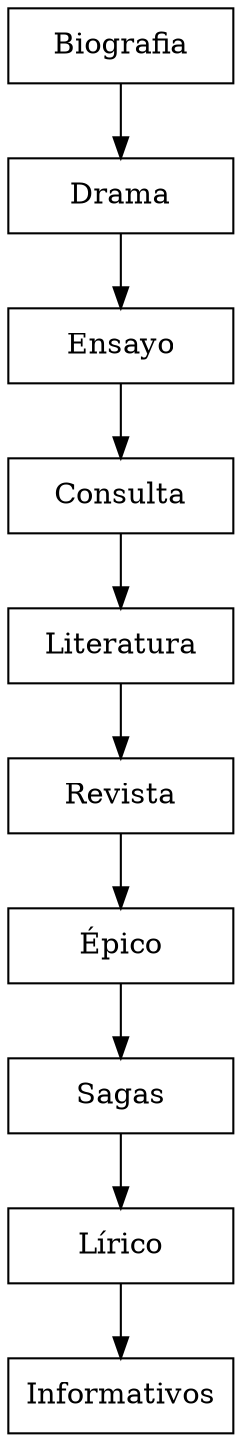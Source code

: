 digraph G{ 

node[ shape = box] 

ABiografia[label = "Biografia
", width=1.5];

ADrama[label = "Drama
", width=1.5];

AEnsayo[label = "Ensayo
", width=1.5];

AConsulta[label = "Consulta
", width=1.5];

ALiteratura[label = "Literatura
", width=1.5];

ARevista[label = "Revista
", width=1.5];

AÉpico[label = "Épico
", width=1.5];

ASagas[label = "Sagas
", width=1.5];

ALírico[label = "Lírico
", width=1.5];

AInformativos[label = "Informativos
", width=1.5];

ABiografia -> ADrama

ADrama -> AEnsayo

AEnsayo -> AConsulta

AConsulta -> ALiteratura

ALiteratura -> ARevista

ARevista -> AÉpico

AÉpico -> ASagas

ASagas -> ALírico

ALírico -> AInformativos

}
